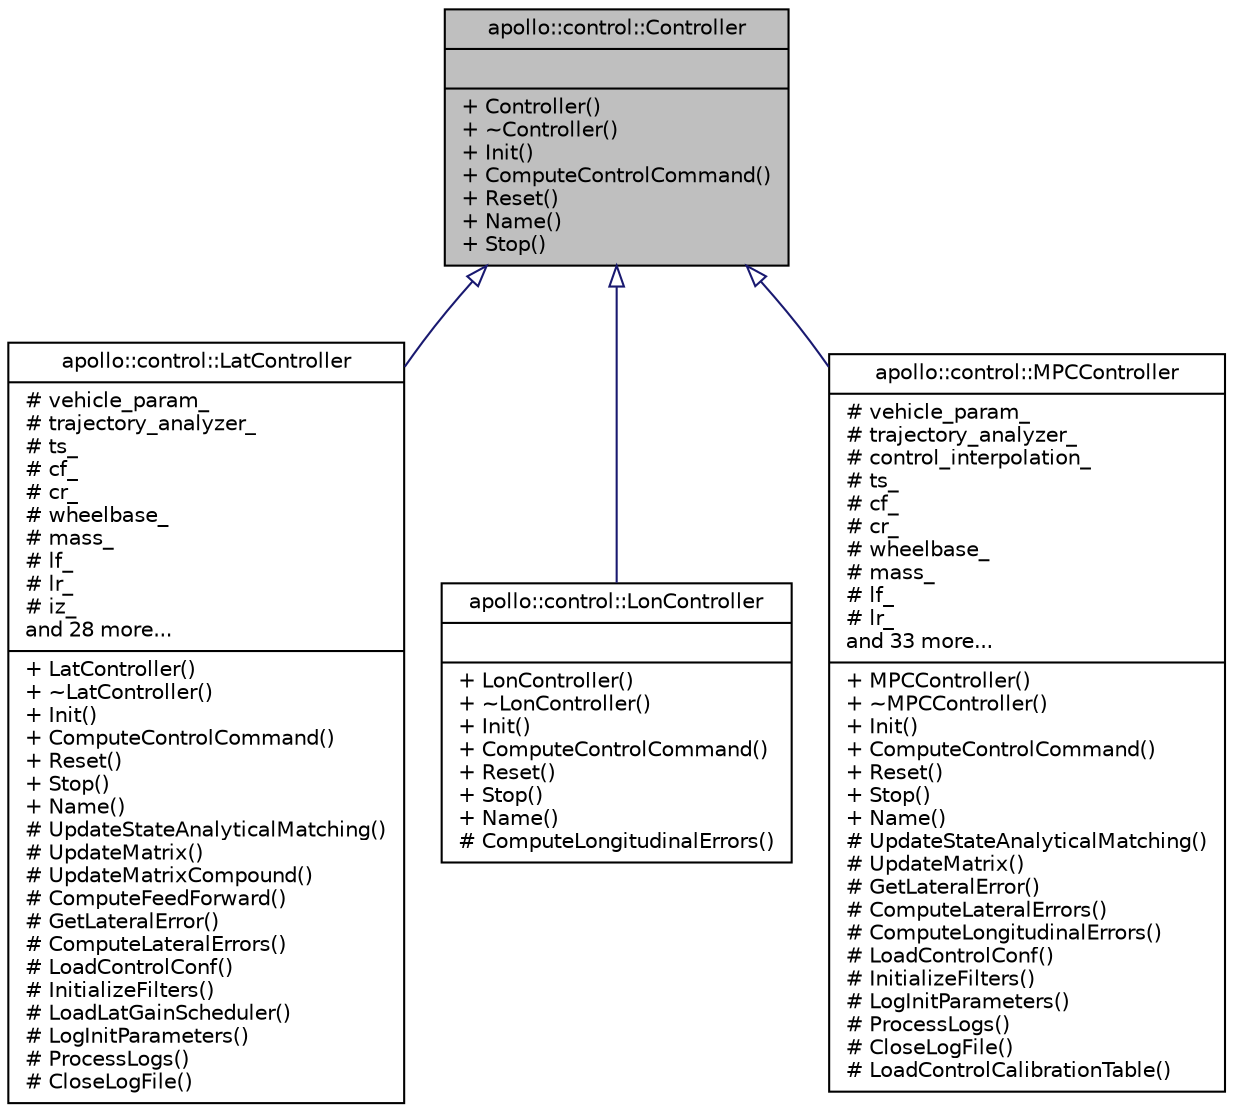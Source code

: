 digraph "apollo::control::Controller"
{
  edge [fontname="Helvetica",fontsize="10",labelfontname="Helvetica",labelfontsize="10"];
  node [fontname="Helvetica",fontsize="10",shape=record];
  Node1 [label="{apollo::control::Controller\n||+ Controller()\l+ ~Controller()\l+ Init()\l+ ComputeControlCommand()\l+ Reset()\l+ Name()\l+ Stop()\l}",height=0.2,width=0.4,color="black", fillcolor="grey75", style="filled" fontcolor="black"];
  Node1 -> Node2 [dir="back",color="midnightblue",fontsize="10",style="solid",arrowtail="onormal",fontname="Helvetica"];
  Node2 [label="{apollo::control::LatController\n|# vehicle_param_\l# trajectory_analyzer_\l# ts_\l# cf_\l# cr_\l# wheelbase_\l# mass_\l# lf_\l# lr_\l# iz_\land 28 more...\l|+ LatController()\l+ ~LatController()\l+ Init()\l+ ComputeControlCommand()\l+ Reset()\l+ Stop()\l+ Name()\l# UpdateStateAnalyticalMatching()\l# UpdateMatrix()\l# UpdateMatrixCompound()\l# ComputeFeedForward()\l# GetLateralError()\l# ComputeLateralErrors()\l# LoadControlConf()\l# InitializeFilters()\l# LoadLatGainScheduler()\l# LogInitParameters()\l# ProcessLogs()\l# CloseLogFile()\l}",height=0.2,width=0.4,color="black", fillcolor="white", style="filled",URL="$classapollo_1_1control_1_1LatController.html",tooltip="LQR-Based lateral controller, to compute steering target. For more details, please refer to &quot;Vehicle ..."];
  Node1 -> Node3 [dir="back",color="midnightblue",fontsize="10",style="solid",arrowtail="onormal",fontname="Helvetica"];
  Node3 [label="{apollo::control::LonController\n||+ LonController()\l+ ~LonController()\l+ Init()\l+ ComputeControlCommand()\l+ Reset()\l+ Stop()\l+ Name()\l# ComputeLongitudinalErrors()\l}",height=0.2,width=0.4,color="black", fillcolor="white", style="filled",URL="$classapollo_1_1control_1_1LonController.html",tooltip="Longitudinal controller, to compute brake / throttle values. "];
  Node1 -> Node4 [dir="back",color="midnightblue",fontsize="10",style="solid",arrowtail="onormal",fontname="Helvetica"];
  Node4 [label="{apollo::control::MPCController\n|# vehicle_param_\l# trajectory_analyzer_\l# control_interpolation_\l# ts_\l# cf_\l# cr_\l# wheelbase_\l# mass_\l# lf_\l# lr_\land 33 more...\l|+ MPCController()\l+ ~MPCController()\l+ Init()\l+ ComputeControlCommand()\l+ Reset()\l+ Stop()\l+ Name()\l# UpdateStateAnalyticalMatching()\l# UpdateMatrix()\l# GetLateralError()\l# ComputeLateralErrors()\l# ComputeLongitudinalErrors()\l# LoadControlConf()\l# InitializeFilters()\l# LogInitParameters()\l# ProcessLogs()\l# CloseLogFile()\l# LoadControlCalibrationTable()\l}",height=0.2,width=0.4,color="black", fillcolor="white", style="filled",URL="$classapollo_1_1control_1_1MPCController.html",tooltip="LQR-Based lateral controller, to compute steering target. For more details, please refer to &quot;Vehicle ..."];
}

